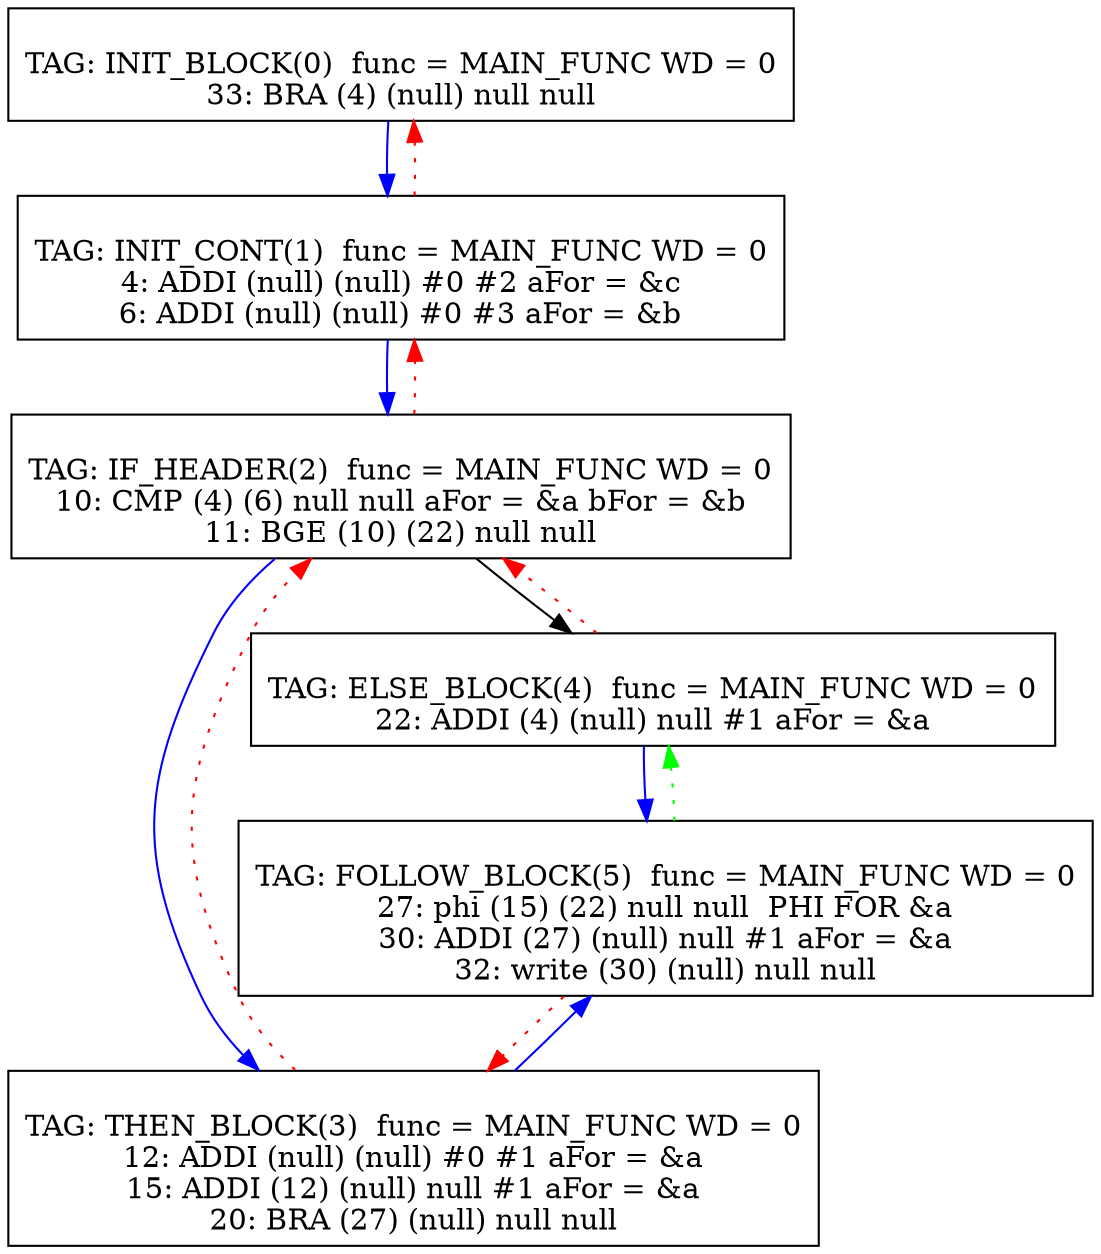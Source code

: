 digraph {
0[label="
TAG: INIT_BLOCK(0)  func = MAIN_FUNC WD = 0
33: BRA (4) (null) null null
"];
0[shape=box];
0 -> 1[color=blue]
1[label="
TAG: INIT_CONT(1)  func = MAIN_FUNC WD = 0
4: ADDI (null) (null) #0 #2 aFor = &c
6: ADDI (null) (null) #0 #3 aFor = &b
"];
1[shape=box];
1 -> 2[color=blue]
1 -> 0[color=red][style=dotted]
2[label="
TAG: IF_HEADER(2)  func = MAIN_FUNC WD = 0
10: CMP (4) (6) null null aFor = &a bFor = &b
11: BGE (10) (22) null null
"];
2[shape=box];
2 -> 3[color=blue]
2 -> 4[color=black]
2 -> 1[color=red][style=dotted]
3[label="
TAG: THEN_BLOCK(3)  func = MAIN_FUNC WD = 0
12: ADDI (null) (null) #0 #1 aFor = &a
15: ADDI (12) (null) null #1 aFor = &a
20: BRA (27) (null) null null
"];
3[shape=box];
3 -> 5[color=blue]
3 -> 2[color=red][style=dotted]
4[label="
TAG: ELSE_BLOCK(4)  func = MAIN_FUNC WD = 0
22: ADDI (4) (null) null #1 aFor = &a
"];
4[shape=box];
4 -> 5[color=blue]
4 -> 2[color=red][style=dotted]
5[label="
TAG: FOLLOW_BLOCK(5)  func = MAIN_FUNC WD = 0
27: phi (15) (22) null null  PHI FOR &a
30: ADDI (27) (null) null #1 aFor = &a
32: write (30) (null) null null
"];
5[shape=box];
5 -> 3[color=red][style=dotted]
5 -> 4[color=green][style=dotted]
}